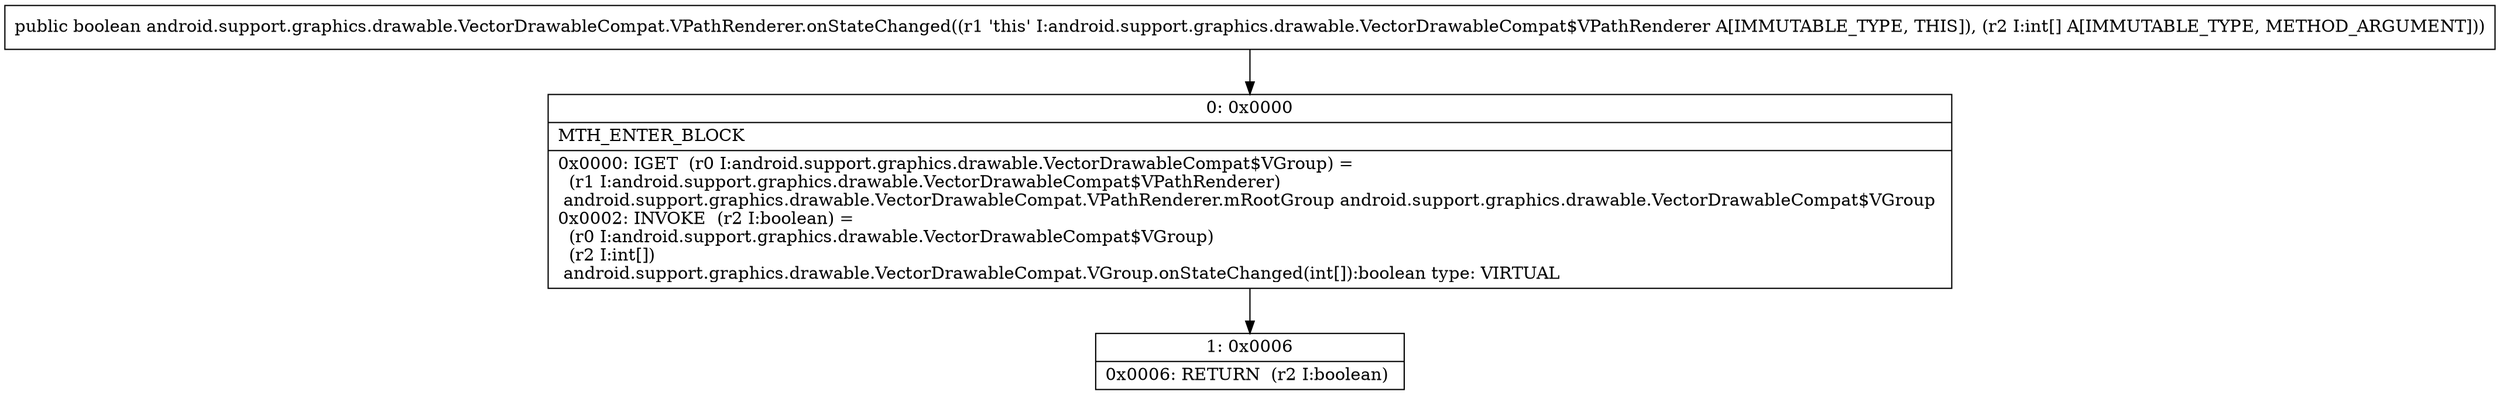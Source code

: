 digraph "CFG forandroid.support.graphics.drawable.VectorDrawableCompat.VPathRenderer.onStateChanged([I)Z" {
Node_0 [shape=record,label="{0\:\ 0x0000|MTH_ENTER_BLOCK\l|0x0000: IGET  (r0 I:android.support.graphics.drawable.VectorDrawableCompat$VGroup) = \l  (r1 I:android.support.graphics.drawable.VectorDrawableCompat$VPathRenderer)\l android.support.graphics.drawable.VectorDrawableCompat.VPathRenderer.mRootGroup android.support.graphics.drawable.VectorDrawableCompat$VGroup \l0x0002: INVOKE  (r2 I:boolean) = \l  (r0 I:android.support.graphics.drawable.VectorDrawableCompat$VGroup)\l  (r2 I:int[])\l android.support.graphics.drawable.VectorDrawableCompat.VGroup.onStateChanged(int[]):boolean type: VIRTUAL \l}"];
Node_1 [shape=record,label="{1\:\ 0x0006|0x0006: RETURN  (r2 I:boolean) \l}"];
MethodNode[shape=record,label="{public boolean android.support.graphics.drawable.VectorDrawableCompat.VPathRenderer.onStateChanged((r1 'this' I:android.support.graphics.drawable.VectorDrawableCompat$VPathRenderer A[IMMUTABLE_TYPE, THIS]), (r2 I:int[] A[IMMUTABLE_TYPE, METHOD_ARGUMENT])) }"];
MethodNode -> Node_0;
Node_0 -> Node_1;
}

